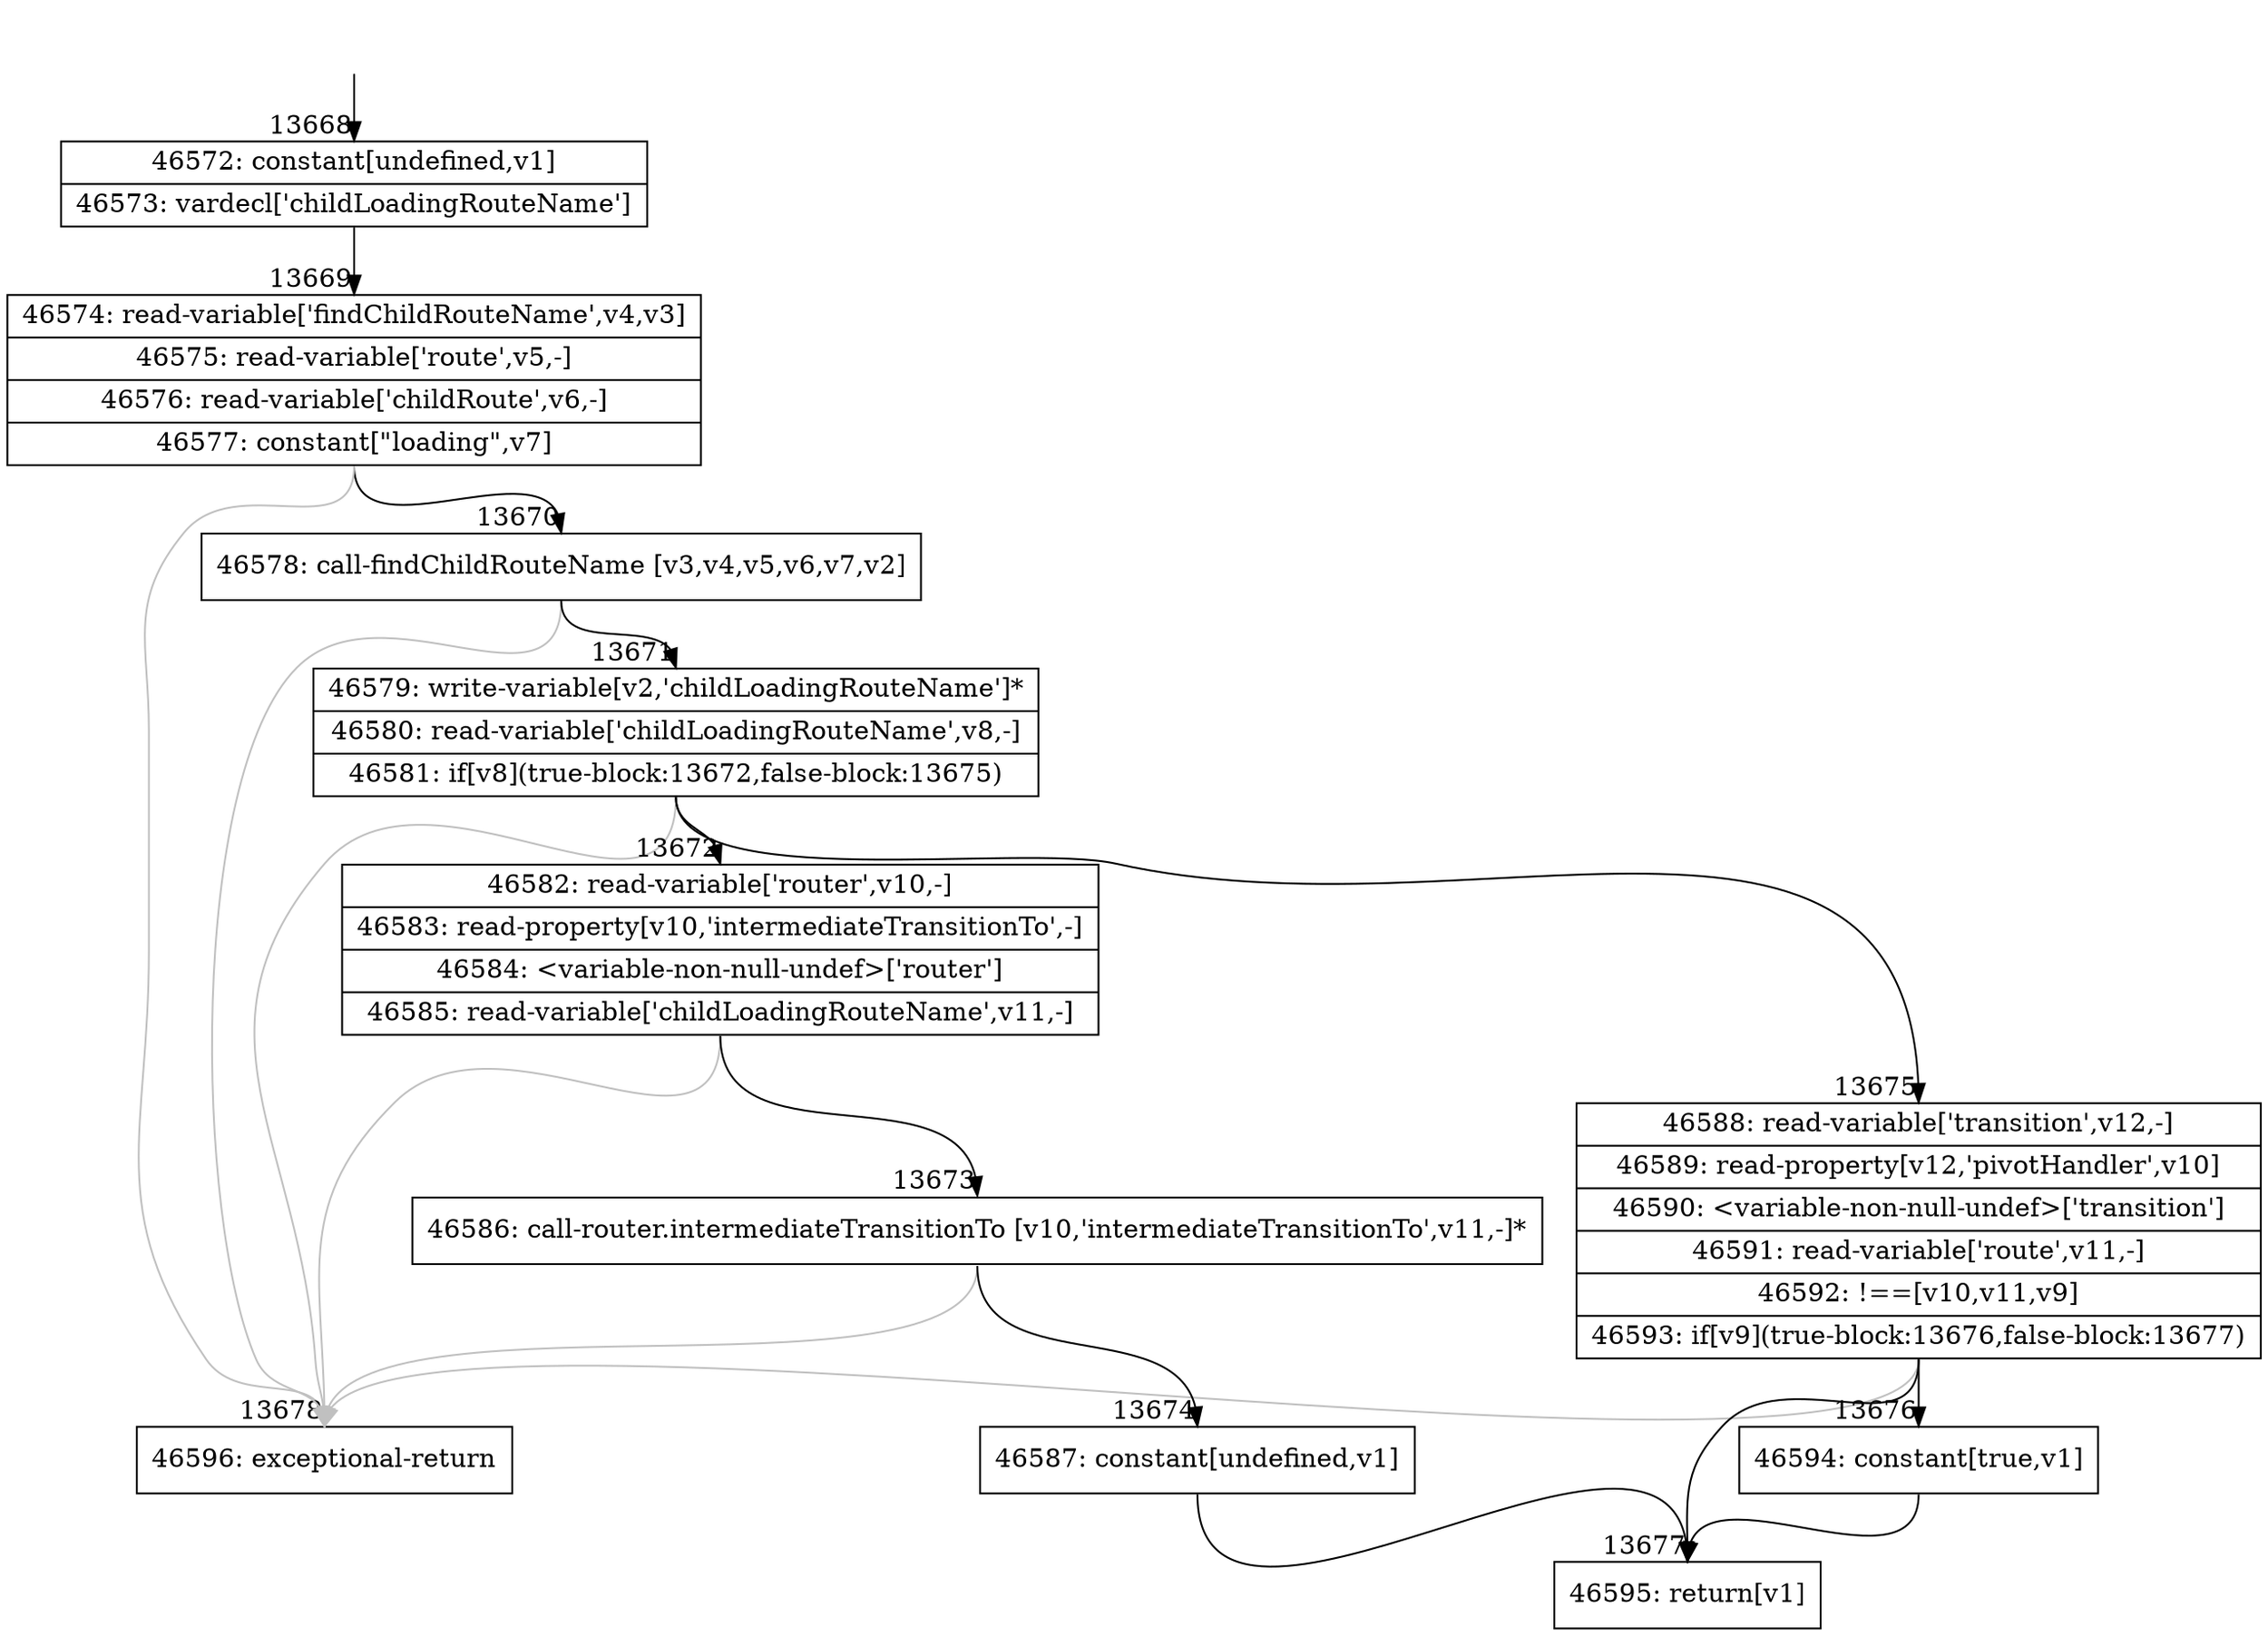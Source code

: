 digraph {
rankdir="TD"
BB_entry1133[shape=none,label=""];
BB_entry1133 -> BB13668 [tailport=s, headport=n, headlabel="    13668"]
BB13668 [shape=record label="{46572: constant[undefined,v1]|46573: vardecl['childLoadingRouteName']}" ] 
BB13668 -> BB13669 [tailport=s, headport=n, headlabel="      13669"]
BB13669 [shape=record label="{46574: read-variable['findChildRouteName',v4,v3]|46575: read-variable['route',v5,-]|46576: read-variable['childRoute',v6,-]|46577: constant[\"loading\",v7]}" ] 
BB13669 -> BB13670 [tailport=s, headport=n, headlabel="      13670"]
BB13669 -> BB13678 [tailport=s, headport=n, color=gray, headlabel="      13678"]
BB13670 [shape=record label="{46578: call-findChildRouteName [v3,v4,v5,v6,v7,v2]}" ] 
BB13670 -> BB13671 [tailport=s, headport=n, headlabel="      13671"]
BB13670 -> BB13678 [tailport=s, headport=n, color=gray]
BB13671 [shape=record label="{46579: write-variable[v2,'childLoadingRouteName']*|46580: read-variable['childLoadingRouteName',v8,-]|46581: if[v8](true-block:13672,false-block:13675)}" ] 
BB13671 -> BB13672 [tailport=s, headport=n, headlabel="      13672"]
BB13671 -> BB13675 [tailport=s, headport=n, headlabel="      13675"]
BB13671 -> BB13678 [tailport=s, headport=n, color=gray]
BB13672 [shape=record label="{46582: read-variable['router',v10,-]|46583: read-property[v10,'intermediateTransitionTo',-]|46584: \<variable-non-null-undef\>['router']|46585: read-variable['childLoadingRouteName',v11,-]}" ] 
BB13672 -> BB13673 [tailport=s, headport=n, headlabel="      13673"]
BB13672 -> BB13678 [tailport=s, headport=n, color=gray]
BB13673 [shape=record label="{46586: call-router.intermediateTransitionTo [v10,'intermediateTransitionTo',v11,-]*}" ] 
BB13673 -> BB13674 [tailport=s, headport=n, headlabel="      13674"]
BB13673 -> BB13678 [tailport=s, headport=n, color=gray]
BB13674 [shape=record label="{46587: constant[undefined,v1]}" ] 
BB13674 -> BB13677 [tailport=s, headport=n, headlabel="      13677"]
BB13675 [shape=record label="{46588: read-variable['transition',v12,-]|46589: read-property[v12,'pivotHandler',v10]|46590: \<variable-non-null-undef\>['transition']|46591: read-variable['route',v11,-]|46592: !==[v10,v11,v9]|46593: if[v9](true-block:13676,false-block:13677)}" ] 
BB13675 -> BB13676 [tailport=s, headport=n, headlabel="      13676"]
BB13675 -> BB13677 [tailport=s, headport=n]
BB13675 -> BB13678 [tailport=s, headport=n, color=gray]
BB13676 [shape=record label="{46594: constant[true,v1]}" ] 
BB13676 -> BB13677 [tailport=s, headport=n]
BB13677 [shape=record label="{46595: return[v1]}" ] 
BB13678 [shape=record label="{46596: exceptional-return}" ] 
//#$~ 25394
}
